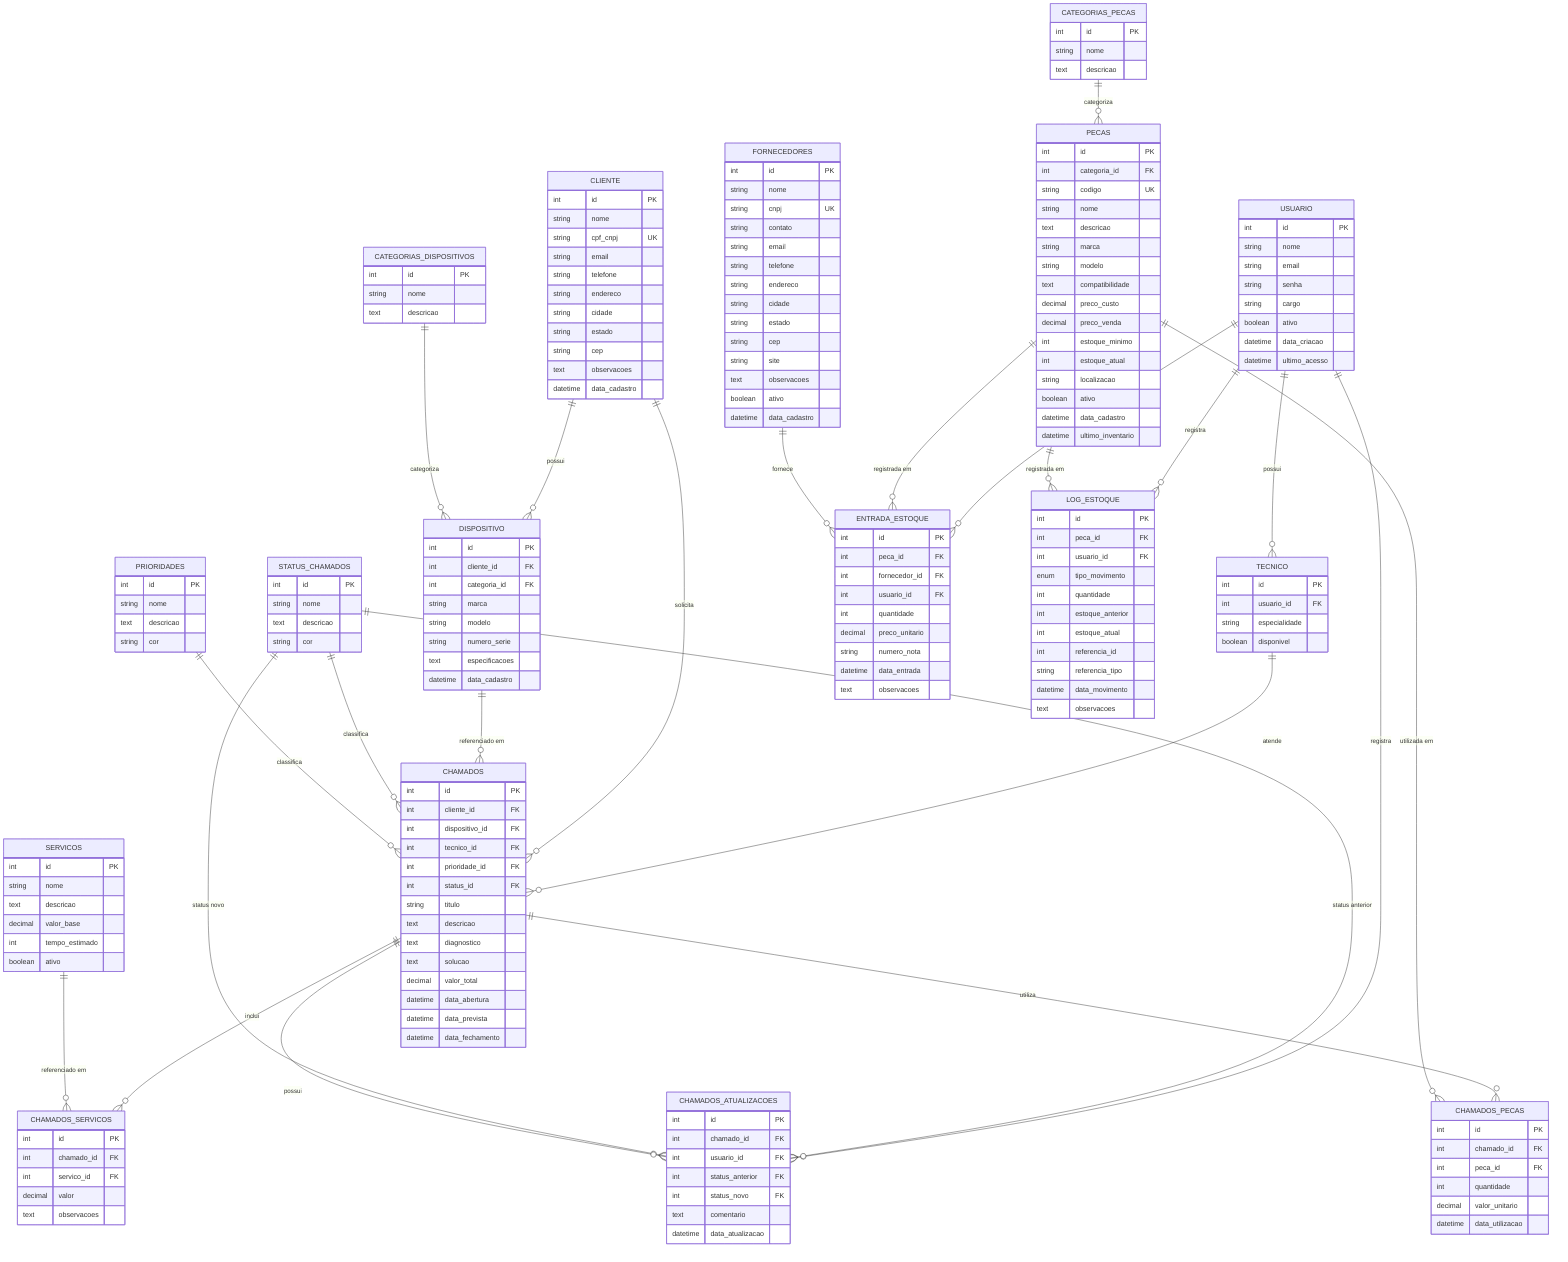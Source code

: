 erDiagram
    USUARIO {
        int id PK
        string nome
        string email
        string senha
        string cargo
        boolean ativo
        datetime data_criacao
        datetime ultimo_acesso
    }
    
    TECNICO {
        int id PK
        int usuario_id FK
        string especialidade
        boolean disponivel
    }
    
    CLIENTE {
        int id PK
        string nome
        string cpf_cnpj UK
        string email
        string telefone
        string endereco
        string cidade
        string estado
        string cep
        text observacoes
        datetime data_cadastro
    }
    
    CATEGORIAS_DISPOSITIVOS {
        int id PK
        string nome
        text descricao
    }
    
    DISPOSITIVO {
        int id PK
        int cliente_id FK
        int categoria_id FK
        string marca
        string modelo
        string numero_serie
        text especificacoes
        datetime data_cadastro
    }
    
    STATUS_CHAMADOS {
        int id PK
        string nome
        text descricao
        string cor
    }
    
    PRIORIDADES {
        int id PK
        string nome
        text descricao
        string cor
    }
    
    CHAMADOS {
        int id PK
        int cliente_id FK
        int dispositivo_id FK
        int tecnico_id FK
        int prioridade_id FK
        int status_id FK
        string titulo
        text descricao
        text diagnostico
        text solucao
        decimal valor_total
        datetime data_abertura
        datetime data_prevista
        datetime data_fechamento
    }
    
    CHAMADOS_ATUALIZACOES {
        int id PK
        int chamado_id FK
        int usuario_id FK
        int status_anterior FK
        int status_novo FK
        text comentario
        datetime data_atualizacao
    }
    
    SERVICOS {
        int id PK
        string nome
        text descricao
        decimal valor_base
        int tempo_estimado
        boolean ativo
    }
    
    CHAMADOS_SERVICOS {
        int id PK
        int chamado_id FK
        int servico_id FK
        decimal valor
        text observacoes
    }
    
    CATEGORIAS_PECAS {
        int id PK
        string nome
        text descricao
    }
    
    PECAS {
        int id PK
        int categoria_id FK
        string codigo UK
        string nome
        text descricao
        string marca
        string modelo
        text compatibilidade
        decimal preco_custo
        decimal preco_venda
        int estoque_minimo
        int estoque_atual
        string localizacao
        boolean ativo
        datetime data_cadastro
        datetime ultimo_inventario
    }
    
    CHAMADOS_PECAS {
        int id PK
        int chamado_id FK
        int peca_id FK
        int quantidade
        decimal valor_unitario
        datetime data_utilizacao
    }
    
    FORNECEDORES {
        int id PK
        string nome
        string cnpj UK
        string contato
        string email
        string telefone
        string endereco
        string cidade
        string estado
        string cep
        string site
        text observacoes
        boolean ativo
        datetime data_cadastro
    }
    
    ENTRADA_ESTOQUE {
        int id PK
        int peca_id FK
        int fornecedor_id FK
        int usuario_id FK
        int quantidade
        decimal preco_unitario
        string numero_nota
        datetime data_entrada
        text observacoes
    }
    
    LOG_ESTOQUE {
        int id PK
        int peca_id FK
        int usuario_id FK
        enum tipo_movimento
        int quantidade
        int estoque_anterior
        int estoque_atual
        int referencia_id
        string referencia_tipo
        datetime data_movimento
        text observacoes
    }
    
    %% Relacionamentos
    USUARIO ||--o{ TECNICO : "possui"
    USUARIO ||--o{ CHAMADOS_ATUALIZACOES : "registra"
    USUARIO ||--o{ ENTRADA_ESTOQUE : "registra"
    USUARIO ||--o{ LOG_ESTOQUE : "registra"
    
    TECNICO ||--o{ CHAMADOS : "atende"
    
    CLIENTE ||--o{ DISPOSITIVO : "possui"
    CLIENTE ||--o{ CHAMADOS : "solicita"
    
    CATEGORIAS_DISPOSITIVOS ||--o{ DISPOSITIVO : "categoriza"
    
    DISPOSITIVO ||--o{ CHAMADOS : "referenciado em"
    
    STATUS_CHAMADOS ||--o{ CHAMADOS : "classifica"
    STATUS_CHAMADOS ||--o{ CHAMADOS_ATUALIZACOES : "status anterior"
    STATUS_CHAMADOS ||--o{ CHAMADOS_ATUALIZACOES : "status novo"
    
    PRIORIDADES ||--o{ CHAMADOS : "classifica"
    
    CHAMADOS ||--o{ CHAMADOS_ATUALIZACOES : "possui"
    CHAMADOS ||--o{ CHAMADOS_SERVICOS : "inclui"
    CHAMADOS ||--o{ CHAMADOS_PECAS : "utiliza"
    
    SERVICOS ||--o{ CHAMADOS_SERVICOS : "referenciado em"
    
    CATEGORIAS_PECAS ||--o{ PECAS : "categoriza"
    
    PECAS ||--o{ CHAMADOS_PECAS : "utilizada em"
    PECAS ||--o{ ENTRADA_ESTOQUE : "registrada em"
    PECAS ||--o{ LOG_ESTOQUE : "registrada em"
    
    FORNECEDORES ||--o{ ENTRADA_ESTOQUE : "fornece"